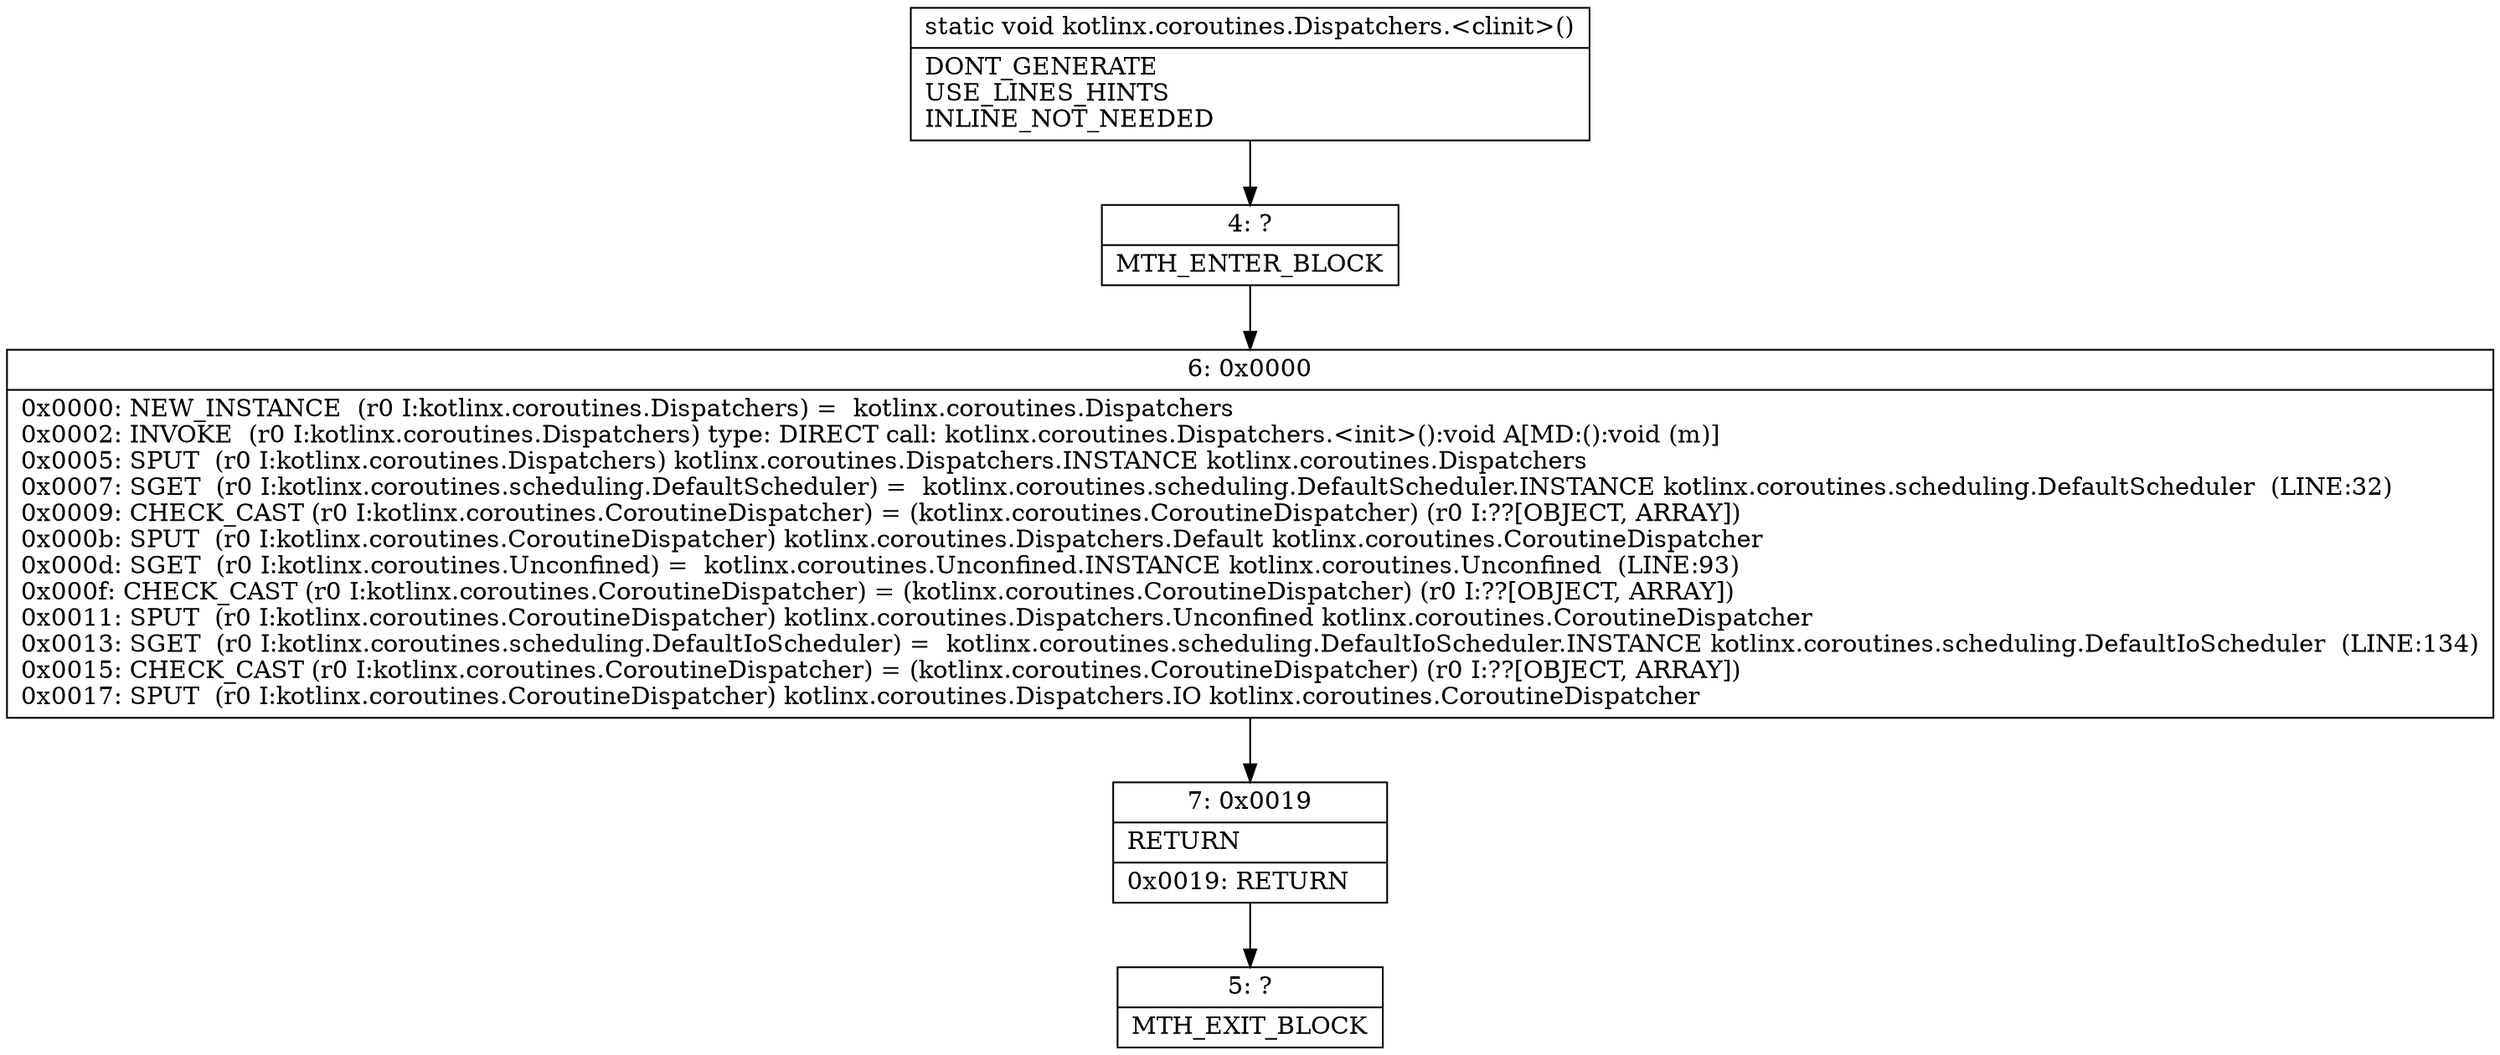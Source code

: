 digraph "CFG forkotlinx.coroutines.Dispatchers.\<clinit\>()V" {
Node_4 [shape=record,label="{4\:\ ?|MTH_ENTER_BLOCK\l}"];
Node_6 [shape=record,label="{6\:\ 0x0000|0x0000: NEW_INSTANCE  (r0 I:kotlinx.coroutines.Dispatchers) =  kotlinx.coroutines.Dispatchers \l0x0002: INVOKE  (r0 I:kotlinx.coroutines.Dispatchers) type: DIRECT call: kotlinx.coroutines.Dispatchers.\<init\>():void A[MD:():void (m)]\l0x0005: SPUT  (r0 I:kotlinx.coroutines.Dispatchers) kotlinx.coroutines.Dispatchers.INSTANCE kotlinx.coroutines.Dispatchers \l0x0007: SGET  (r0 I:kotlinx.coroutines.scheduling.DefaultScheduler) =  kotlinx.coroutines.scheduling.DefaultScheduler.INSTANCE kotlinx.coroutines.scheduling.DefaultScheduler  (LINE:32)\l0x0009: CHECK_CAST (r0 I:kotlinx.coroutines.CoroutineDispatcher) = (kotlinx.coroutines.CoroutineDispatcher) (r0 I:??[OBJECT, ARRAY]) \l0x000b: SPUT  (r0 I:kotlinx.coroutines.CoroutineDispatcher) kotlinx.coroutines.Dispatchers.Default kotlinx.coroutines.CoroutineDispatcher \l0x000d: SGET  (r0 I:kotlinx.coroutines.Unconfined) =  kotlinx.coroutines.Unconfined.INSTANCE kotlinx.coroutines.Unconfined  (LINE:93)\l0x000f: CHECK_CAST (r0 I:kotlinx.coroutines.CoroutineDispatcher) = (kotlinx.coroutines.CoroutineDispatcher) (r0 I:??[OBJECT, ARRAY]) \l0x0011: SPUT  (r0 I:kotlinx.coroutines.CoroutineDispatcher) kotlinx.coroutines.Dispatchers.Unconfined kotlinx.coroutines.CoroutineDispatcher \l0x0013: SGET  (r0 I:kotlinx.coroutines.scheduling.DefaultIoScheduler) =  kotlinx.coroutines.scheduling.DefaultIoScheduler.INSTANCE kotlinx.coroutines.scheduling.DefaultIoScheduler  (LINE:134)\l0x0015: CHECK_CAST (r0 I:kotlinx.coroutines.CoroutineDispatcher) = (kotlinx.coroutines.CoroutineDispatcher) (r0 I:??[OBJECT, ARRAY]) \l0x0017: SPUT  (r0 I:kotlinx.coroutines.CoroutineDispatcher) kotlinx.coroutines.Dispatchers.IO kotlinx.coroutines.CoroutineDispatcher \l}"];
Node_7 [shape=record,label="{7\:\ 0x0019|RETURN\l|0x0019: RETURN   \l}"];
Node_5 [shape=record,label="{5\:\ ?|MTH_EXIT_BLOCK\l}"];
MethodNode[shape=record,label="{static void kotlinx.coroutines.Dispatchers.\<clinit\>()  | DONT_GENERATE\lUSE_LINES_HINTS\lINLINE_NOT_NEEDED\l}"];
MethodNode -> Node_4;Node_4 -> Node_6;
Node_6 -> Node_7;
Node_7 -> Node_5;
}

